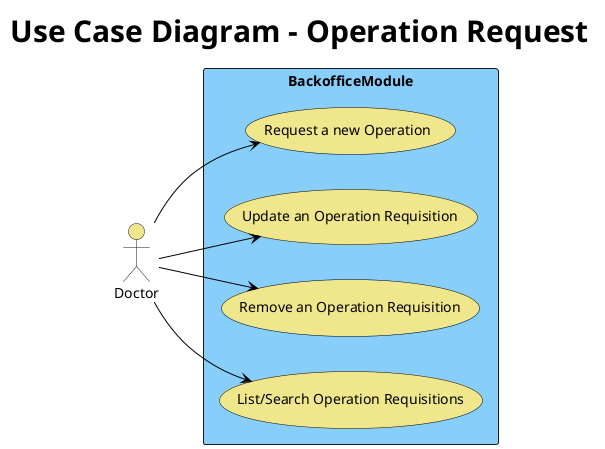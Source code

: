 @startuml
title Use Case Diagram - Operation Request

left to right direction

actor Doctor #F0E68C

skinparam usecase {
    BackgroundColor LightBlue
    ArrowColor Black
    BorderColor Black
    FontColor Black
    FontSize 14
}

skinparam title {
    FontSize 30
}

rectangle BackofficeModule #87CEFA {

   usecase "Request a new Operation" as UC16 #F0E68C 
   Doctor --> UC16
   
   usecase "Update an Operation Requisition" as UC17 #F0E68C 
   Doctor --> UC17
   
   usecase "Remove an Operation Requisition" as UC18 #F0E68C 
   Doctor --> UC18
   
   usecase "List/Search Operation Requisitions" as UC19 #F0E68C 
    Doctor --> UC19

}

@enduml